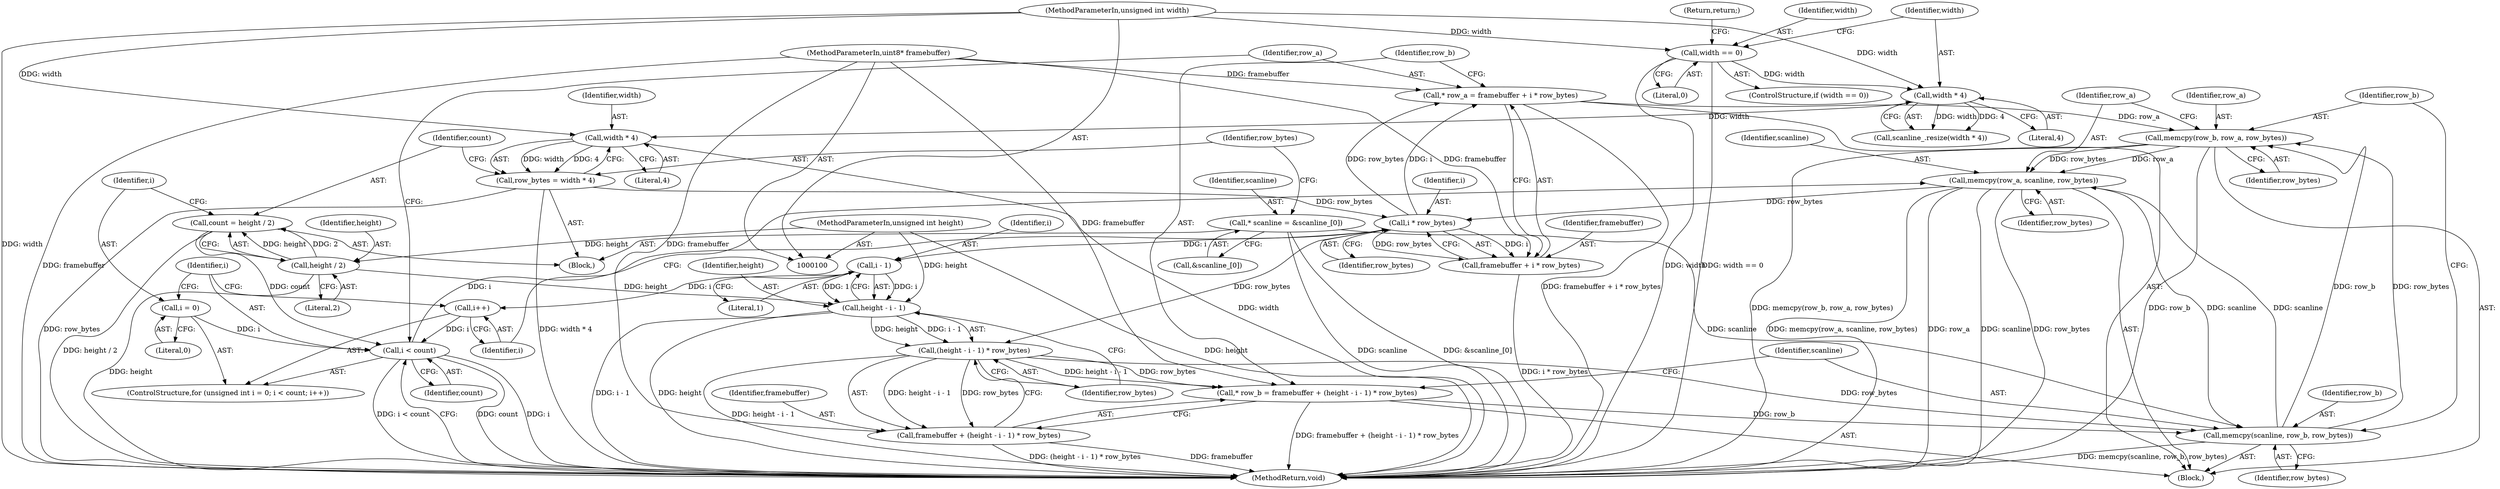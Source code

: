 digraph "0_Chrome_64681e22e73e3325e06e6e5e8ef81995b4a306cc@integer" {
"1000145" [label="(Call,* row_a = framebuffer + i * row_bytes)"];
"1000101" [label="(MethodParameterIn,uint8* framebuffer)"];
"1000149" [label="(Call,i * row_bytes)"];
"1000138" [label="(Call,i < count)"];
"1000141" [label="(Call,i++)"];
"1000160" [label="(Call,i - 1)"];
"1000135" [label="(Call,i = 0)"];
"1000128" [label="(Call,count = height / 2)"];
"1000130" [label="(Call,height / 2)"];
"1000103" [label="(MethodParameterIn,unsigned int height)"];
"1000122" [label="(Call,row_bytes = width * 4)"];
"1000124" [label="(Call,width * 4)"];
"1000111" [label="(Call,width * 4)"];
"1000106" [label="(Call,width == 0)"];
"1000102" [label="(MethodParameterIn,unsigned int width)"];
"1000172" [label="(Call,memcpy(row_a, scanline, row_bytes))"];
"1000168" [label="(Call,memcpy(row_b, row_a, row_bytes))"];
"1000164" [label="(Call,memcpy(scanline, row_b, row_bytes))"];
"1000115" [label="(Call,* scanline = &scanline_[0])"];
"1000153" [label="(Call,* row_b = framebuffer + (height - i - 1) * row_bytes)"];
"1000157" [label="(Call,(height - i - 1) * row_bytes)"];
"1000158" [label="(Call,height - i - 1)"];
"1000145" [label="(Call,* row_a = framebuffer + i * row_bytes)"];
"1000147" [label="(Call,framebuffer + i * row_bytes)"];
"1000155" [label="(Call,framebuffer + (height - i - 1) * row_bytes)"];
"1000175" [label="(Identifier,row_bytes)"];
"1000160" [label="(Call,i - 1)"];
"1000173" [label="(Identifier,row_a)"];
"1000159" [label="(Identifier,height)"];
"1000141" [label="(Call,i++)"];
"1000122" [label="(Call,row_bytes = width * 4)"];
"1000139" [label="(Identifier,i)"];
"1000163" [label="(Identifier,row_bytes)"];
"1000105" [label="(ControlStructure,if (width == 0))"];
"1000102" [label="(MethodParameterIn,unsigned int width)"];
"1000113" [label="(Literal,4)"];
"1000170" [label="(Identifier,row_a)"];
"1000168" [label="(Call,memcpy(row_b, row_a, row_bytes))"];
"1000136" [label="(Identifier,i)"];
"1000151" [label="(Identifier,row_bytes)"];
"1000137" [label="(Literal,0)"];
"1000124" [label="(Call,width * 4)"];
"1000158" [label="(Call,height - i - 1)"];
"1000116" [label="(Identifier,scanline)"];
"1000123" [label="(Identifier,row_bytes)"];
"1000108" [label="(Literal,0)"];
"1000157" [label="(Call,(height - i - 1) * row_bytes)"];
"1000153" [label="(Call,* row_b = framebuffer + (height - i - 1) * row_bytes)"];
"1000133" [label="(ControlStructure,for (unsigned int i = 0; i < count; i++))"];
"1000131" [label="(Identifier,height)"];
"1000126" [label="(Literal,4)"];
"1000154" [label="(Identifier,row_b)"];
"1000130" [label="(Call,height / 2)"];
"1000174" [label="(Identifier,scanline)"];
"1000128" [label="(Call,count = height / 2)"];
"1000162" [label="(Literal,1)"];
"1000132" [label="(Literal,2)"];
"1000111" [label="(Call,width * 4)"];
"1000104" [label="(Block,)"];
"1000142" [label="(Identifier,i)"];
"1000176" [label="(MethodReturn,void)"];
"1000101" [label="(MethodParameterIn,uint8* framebuffer)"];
"1000149" [label="(Call,i * row_bytes)"];
"1000148" [label="(Identifier,framebuffer)"];
"1000109" [label="(Return,return;)"];
"1000150" [label="(Identifier,i)"];
"1000129" [label="(Identifier,count)"];
"1000103" [label="(MethodParameterIn,unsigned int height)"];
"1000125" [label="(Identifier,width)"];
"1000146" [label="(Identifier,row_a)"];
"1000143" [label="(Block,)"];
"1000171" [label="(Identifier,row_bytes)"];
"1000115" [label="(Call,* scanline = &scanline_[0])"];
"1000172" [label="(Call,memcpy(row_a, scanline, row_bytes))"];
"1000147" [label="(Call,framebuffer + i * row_bytes)"];
"1000107" [label="(Identifier,width)"];
"1000169" [label="(Identifier,row_b)"];
"1000156" [label="(Identifier,framebuffer)"];
"1000155" [label="(Call,framebuffer + (height - i - 1) * row_bytes)"];
"1000112" [label="(Identifier,width)"];
"1000166" [label="(Identifier,row_b)"];
"1000135" [label="(Call,i = 0)"];
"1000165" [label="(Identifier,scanline)"];
"1000167" [label="(Identifier,row_bytes)"];
"1000110" [label="(Call,scanline_.resize(width * 4))"];
"1000106" [label="(Call,width == 0)"];
"1000164" [label="(Call,memcpy(scanline, row_b, row_bytes))"];
"1000145" [label="(Call,* row_a = framebuffer + i * row_bytes)"];
"1000117" [label="(Call,&scanline_[0])"];
"1000140" [label="(Identifier,count)"];
"1000138" [label="(Call,i < count)"];
"1000161" [label="(Identifier,i)"];
"1000145" -> "1000143"  [label="AST: "];
"1000145" -> "1000147"  [label="CFG: "];
"1000146" -> "1000145"  [label="AST: "];
"1000147" -> "1000145"  [label="AST: "];
"1000154" -> "1000145"  [label="CFG: "];
"1000145" -> "1000176"  [label="DDG: framebuffer + i * row_bytes"];
"1000101" -> "1000145"  [label="DDG: framebuffer"];
"1000149" -> "1000145"  [label="DDG: i"];
"1000149" -> "1000145"  [label="DDG: row_bytes"];
"1000145" -> "1000168"  [label="DDG: row_a"];
"1000101" -> "1000100"  [label="AST: "];
"1000101" -> "1000176"  [label="DDG: framebuffer"];
"1000101" -> "1000147"  [label="DDG: framebuffer"];
"1000101" -> "1000153"  [label="DDG: framebuffer"];
"1000101" -> "1000155"  [label="DDG: framebuffer"];
"1000149" -> "1000147"  [label="AST: "];
"1000149" -> "1000151"  [label="CFG: "];
"1000150" -> "1000149"  [label="AST: "];
"1000151" -> "1000149"  [label="AST: "];
"1000147" -> "1000149"  [label="CFG: "];
"1000149" -> "1000147"  [label="DDG: i"];
"1000149" -> "1000147"  [label="DDG: row_bytes"];
"1000138" -> "1000149"  [label="DDG: i"];
"1000122" -> "1000149"  [label="DDG: row_bytes"];
"1000172" -> "1000149"  [label="DDG: row_bytes"];
"1000149" -> "1000160"  [label="DDG: i"];
"1000149" -> "1000157"  [label="DDG: row_bytes"];
"1000138" -> "1000133"  [label="AST: "];
"1000138" -> "1000140"  [label="CFG: "];
"1000139" -> "1000138"  [label="AST: "];
"1000140" -> "1000138"  [label="AST: "];
"1000146" -> "1000138"  [label="CFG: "];
"1000176" -> "1000138"  [label="CFG: "];
"1000138" -> "1000176"  [label="DDG: count"];
"1000138" -> "1000176"  [label="DDG: i"];
"1000138" -> "1000176"  [label="DDG: i < count"];
"1000141" -> "1000138"  [label="DDG: i"];
"1000135" -> "1000138"  [label="DDG: i"];
"1000128" -> "1000138"  [label="DDG: count"];
"1000141" -> "1000133"  [label="AST: "];
"1000141" -> "1000142"  [label="CFG: "];
"1000142" -> "1000141"  [label="AST: "];
"1000139" -> "1000141"  [label="CFG: "];
"1000160" -> "1000141"  [label="DDG: i"];
"1000160" -> "1000158"  [label="AST: "];
"1000160" -> "1000162"  [label="CFG: "];
"1000161" -> "1000160"  [label="AST: "];
"1000162" -> "1000160"  [label="AST: "];
"1000158" -> "1000160"  [label="CFG: "];
"1000160" -> "1000158"  [label="DDG: i"];
"1000160" -> "1000158"  [label="DDG: 1"];
"1000135" -> "1000133"  [label="AST: "];
"1000135" -> "1000137"  [label="CFG: "];
"1000136" -> "1000135"  [label="AST: "];
"1000137" -> "1000135"  [label="AST: "];
"1000139" -> "1000135"  [label="CFG: "];
"1000128" -> "1000104"  [label="AST: "];
"1000128" -> "1000130"  [label="CFG: "];
"1000129" -> "1000128"  [label="AST: "];
"1000130" -> "1000128"  [label="AST: "];
"1000136" -> "1000128"  [label="CFG: "];
"1000128" -> "1000176"  [label="DDG: height / 2"];
"1000130" -> "1000128"  [label="DDG: height"];
"1000130" -> "1000128"  [label="DDG: 2"];
"1000130" -> "1000132"  [label="CFG: "];
"1000131" -> "1000130"  [label="AST: "];
"1000132" -> "1000130"  [label="AST: "];
"1000130" -> "1000176"  [label="DDG: height"];
"1000103" -> "1000130"  [label="DDG: height"];
"1000130" -> "1000158"  [label="DDG: height"];
"1000103" -> "1000100"  [label="AST: "];
"1000103" -> "1000176"  [label="DDG: height"];
"1000103" -> "1000158"  [label="DDG: height"];
"1000122" -> "1000104"  [label="AST: "];
"1000122" -> "1000124"  [label="CFG: "];
"1000123" -> "1000122"  [label="AST: "];
"1000124" -> "1000122"  [label="AST: "];
"1000129" -> "1000122"  [label="CFG: "];
"1000122" -> "1000176"  [label="DDG: row_bytes"];
"1000122" -> "1000176"  [label="DDG: width * 4"];
"1000124" -> "1000122"  [label="DDG: width"];
"1000124" -> "1000122"  [label="DDG: 4"];
"1000124" -> "1000126"  [label="CFG: "];
"1000125" -> "1000124"  [label="AST: "];
"1000126" -> "1000124"  [label="AST: "];
"1000124" -> "1000176"  [label="DDG: width"];
"1000111" -> "1000124"  [label="DDG: width"];
"1000102" -> "1000124"  [label="DDG: width"];
"1000111" -> "1000110"  [label="AST: "];
"1000111" -> "1000113"  [label="CFG: "];
"1000112" -> "1000111"  [label="AST: "];
"1000113" -> "1000111"  [label="AST: "];
"1000110" -> "1000111"  [label="CFG: "];
"1000111" -> "1000110"  [label="DDG: width"];
"1000111" -> "1000110"  [label="DDG: 4"];
"1000106" -> "1000111"  [label="DDG: width"];
"1000102" -> "1000111"  [label="DDG: width"];
"1000106" -> "1000105"  [label="AST: "];
"1000106" -> "1000108"  [label="CFG: "];
"1000107" -> "1000106"  [label="AST: "];
"1000108" -> "1000106"  [label="AST: "];
"1000109" -> "1000106"  [label="CFG: "];
"1000112" -> "1000106"  [label="CFG: "];
"1000106" -> "1000176"  [label="DDG: width"];
"1000106" -> "1000176"  [label="DDG: width == 0"];
"1000102" -> "1000106"  [label="DDG: width"];
"1000102" -> "1000100"  [label="AST: "];
"1000102" -> "1000176"  [label="DDG: width"];
"1000172" -> "1000143"  [label="AST: "];
"1000172" -> "1000175"  [label="CFG: "];
"1000173" -> "1000172"  [label="AST: "];
"1000174" -> "1000172"  [label="AST: "];
"1000175" -> "1000172"  [label="AST: "];
"1000142" -> "1000172"  [label="CFG: "];
"1000172" -> "1000176"  [label="DDG: memcpy(row_a, scanline, row_bytes)"];
"1000172" -> "1000176"  [label="DDG: row_a"];
"1000172" -> "1000176"  [label="DDG: scanline"];
"1000172" -> "1000176"  [label="DDG: row_bytes"];
"1000172" -> "1000164"  [label="DDG: scanline"];
"1000168" -> "1000172"  [label="DDG: row_a"];
"1000168" -> "1000172"  [label="DDG: row_bytes"];
"1000164" -> "1000172"  [label="DDG: scanline"];
"1000168" -> "1000143"  [label="AST: "];
"1000168" -> "1000171"  [label="CFG: "];
"1000169" -> "1000168"  [label="AST: "];
"1000170" -> "1000168"  [label="AST: "];
"1000171" -> "1000168"  [label="AST: "];
"1000173" -> "1000168"  [label="CFG: "];
"1000168" -> "1000176"  [label="DDG: row_b"];
"1000168" -> "1000176"  [label="DDG: memcpy(row_b, row_a, row_bytes)"];
"1000164" -> "1000168"  [label="DDG: row_b"];
"1000164" -> "1000168"  [label="DDG: row_bytes"];
"1000164" -> "1000143"  [label="AST: "];
"1000164" -> "1000167"  [label="CFG: "];
"1000165" -> "1000164"  [label="AST: "];
"1000166" -> "1000164"  [label="AST: "];
"1000167" -> "1000164"  [label="AST: "];
"1000169" -> "1000164"  [label="CFG: "];
"1000164" -> "1000176"  [label="DDG: memcpy(scanline, row_b, row_bytes)"];
"1000115" -> "1000164"  [label="DDG: scanline"];
"1000153" -> "1000164"  [label="DDG: row_b"];
"1000157" -> "1000164"  [label="DDG: row_bytes"];
"1000115" -> "1000104"  [label="AST: "];
"1000115" -> "1000117"  [label="CFG: "];
"1000116" -> "1000115"  [label="AST: "];
"1000117" -> "1000115"  [label="AST: "];
"1000123" -> "1000115"  [label="CFG: "];
"1000115" -> "1000176"  [label="DDG: &scanline_[0]"];
"1000115" -> "1000176"  [label="DDG: scanline"];
"1000153" -> "1000143"  [label="AST: "];
"1000153" -> "1000155"  [label="CFG: "];
"1000154" -> "1000153"  [label="AST: "];
"1000155" -> "1000153"  [label="AST: "];
"1000165" -> "1000153"  [label="CFG: "];
"1000153" -> "1000176"  [label="DDG: framebuffer + (height - i - 1) * row_bytes"];
"1000157" -> "1000153"  [label="DDG: height - i - 1"];
"1000157" -> "1000153"  [label="DDG: row_bytes"];
"1000157" -> "1000155"  [label="AST: "];
"1000157" -> "1000163"  [label="CFG: "];
"1000158" -> "1000157"  [label="AST: "];
"1000163" -> "1000157"  [label="AST: "];
"1000155" -> "1000157"  [label="CFG: "];
"1000157" -> "1000176"  [label="DDG: height - i - 1"];
"1000157" -> "1000155"  [label="DDG: height - i - 1"];
"1000157" -> "1000155"  [label="DDG: row_bytes"];
"1000158" -> "1000157"  [label="DDG: height"];
"1000158" -> "1000157"  [label="DDG: i - 1"];
"1000159" -> "1000158"  [label="AST: "];
"1000163" -> "1000158"  [label="CFG: "];
"1000158" -> "1000176"  [label="DDG: i - 1"];
"1000158" -> "1000176"  [label="DDG: height"];
"1000148" -> "1000147"  [label="AST: "];
"1000147" -> "1000176"  [label="DDG: i * row_bytes"];
"1000156" -> "1000155"  [label="AST: "];
"1000155" -> "1000176"  [label="DDG: (height - i - 1) * row_bytes"];
"1000155" -> "1000176"  [label="DDG: framebuffer"];
}
